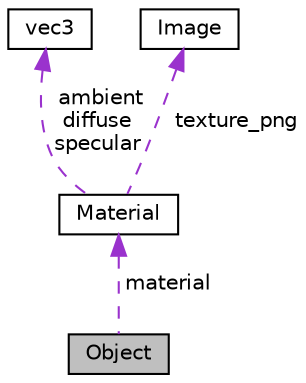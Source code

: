 digraph "Object"
{
  edge [fontname="Helvetica",fontsize="10",labelfontname="Helvetica",labelfontsize="10"];
  node [fontname="Helvetica",fontsize="10",shape=record];
  Node4 [label="Object",height=0.2,width=0.4,color="black", fillcolor="grey75", style="filled", fontcolor="black"];
  Node5 -> Node4 [dir="back",color="darkorchid3",fontsize="10",style="dashed",label=" material" ,fontname="Helvetica"];
  Node5 [label="Material",height=0.2,width=0.4,color="black", fillcolor="white", style="filled",URL="$structMaterial.html"];
  Node6 -> Node5 [dir="back",color="darkorchid3",fontsize="10",style="dashed",label=" ambient\ndiffuse\nspecular" ,fontname="Helvetica"];
  Node6 [label="vec3",height=0.2,width=0.4,color="black", fillcolor="white", style="filled",URL="$classvec3.html"];
  Node7 -> Node5 [dir="back",color="darkorchid3",fontsize="10",style="dashed",label=" texture_png" ,fontname="Helvetica"];
  Node7 [label="Image",height=0.2,width=0.4,color="black", fillcolor="white", style="filled",URL="$classImage.html"];
}
